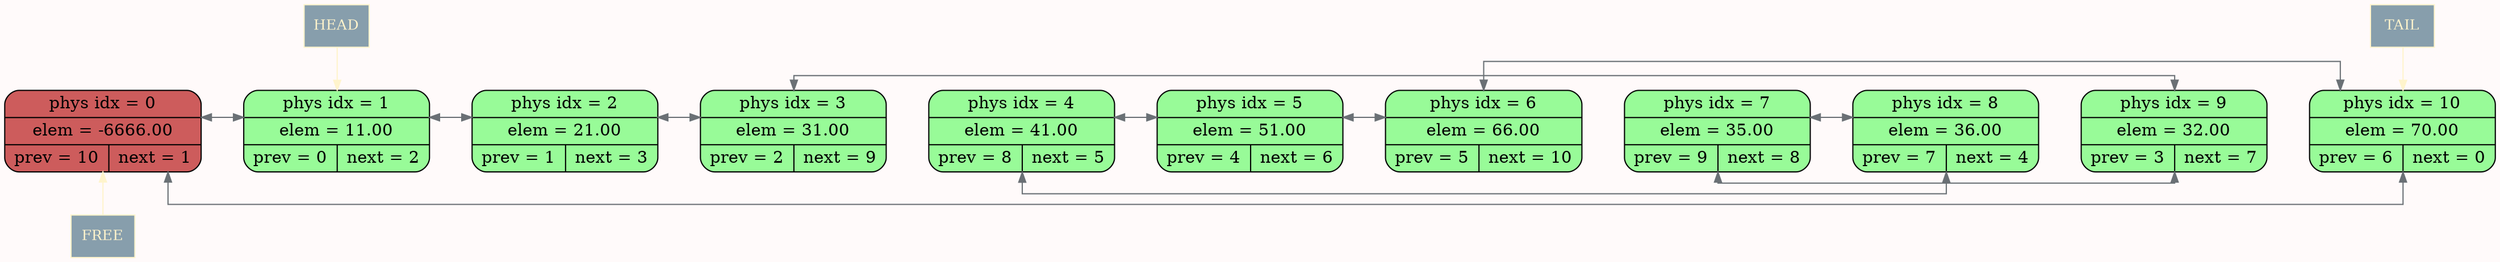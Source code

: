 digraph G{
 rankdir=LR;
 splines=ortho;
 graph [bgcolor="#FFFAFA", nodesep = 0.5];
subgraph system {
 0[shape="Mrecord", style="filled", fillcolor="#CD5C5C", color = "#000000", penwidth=1.0, label="phys idx = 0 | elem = -6666.00 | {prev = 10 | next = 1}"];
 1[shape="Mrecord", style="filled", fillcolor="#98FB98", color = "#000000", penwidth=1.0, label="phys idx = 1 | elem = 11.00 | {prev = 0 | next = 2}"];
 2[shape="Mrecord", style="filled", fillcolor="#98FB98", color = "#000000", penwidth=1.0, label="phys idx = 2 | elem = 21.00 | {prev = 1 | next = 3}"];
 3[shape="Mrecord", style="filled", fillcolor="#98FB98", color = "#000000", penwidth=1.0, label="phys idx = 3 | elem = 31.00 | {prev = 2 | next = 9}"];
 4[shape="Mrecord", style="filled", fillcolor="#98FB98", color = "#000000", penwidth=1.0, label="phys idx = 4 | elem = 41.00 | {prev = 8 | next = 5}"];
 5[shape="Mrecord", style="filled", fillcolor="#98FB98", color = "#000000", penwidth=1.0, label="phys idx = 5 | elem = 51.00 | {prev = 4 | next = 6}"];
 6[shape="Mrecord", style="filled", fillcolor="#98FB98", color = "#000000", penwidth=1.0, label="phys idx = 6 | elem = 66.00 | {prev = 5 | next = 10}"];
 7[shape="Mrecord", style="filled", fillcolor="#98FB98", color = "#000000", penwidth=1.0, label="phys idx = 7 | elem = 35.00 | {prev = 9 | next = 8}"];
 8[shape="Mrecord", style="filled", fillcolor="#98FB98", color = "#000000", penwidth=1.0, label="phys idx = 8 | elem = 36.00 | {prev = 7 | next = 4}"];
 9[shape="Mrecord", style="filled", fillcolor="#98FB98", color = "#000000", penwidth=1.0, label="phys idx = 9 | elem = 32.00 | {prev = 3 | next = 7}"];
 10[shape="Mrecord", style="filled", fillcolor="#98FB98", color = "#000000", penwidth=1.0, label="phys idx = 10 | elem = 70.00 | {prev = 6 | next = 0}"];
 0 -> 1 [style="invis", weight=10000]
 1 -> 2 [style="invis", weight=10000]
 2 -> 3 [style="invis", weight=10000]
 3 -> 4 [style="invis", weight=10000]
 4 -> 5 [style="invis", weight=10000]
 5 -> 6 [style="invis", weight=10000]
 6 -> 7 [style="invis", weight=10000]
 7 -> 8 [style="invis", weight=10000]
 8 -> 9 [style="invis", weight=10000]
 9 -> 10 [style="invis", weight=10000]
 0 -> 1 [color = "#6A7075", penwidth = 1, arrowsize = 0.85, dir=both, weight=0]
 1 -> 2 [color = "#6A7075", penwidth = 1, arrowsize = 0.85, dir=both, weight=0]
 2 -> 3 [color = "#6A7075", penwidth = 1, arrowsize = 0.85, dir=both, weight=0]
 3 -> 9 [color = "#6A7075", penwidth = 1, arrowsize = 0.85, dir=both, weight=0]
 4 -> 5 [color = "#6A7075", penwidth = 1, arrowsize = 0.85, dir=both, weight=0]
 5 -> 6 [color = "#6A7075", penwidth = 1, arrowsize = 0.85, dir=both, weight=0]
 6 -> 10 [color = "#6A7075", penwidth = 1, arrowsize = 0.85, dir=both, weight=0]
 7 -> 8 [color = "#6A7075", penwidth = 1, arrowsize = 0.85, dir=both, weight=0]
 8 -> 4 [color = "#6A7075", penwidth = 1, arrowsize = 0.85, dir=both, weight=0]
 9 -> 7 [color = "#6A7075", penwidth = 1, arrowsize = 0.85, dir=both, weight=0]
 10 -> 0 [color = "#6A7075", penwidth = 1, arrowsize = 0.85, dir=both, weight=0]
}
subgraph gr1{
 head_label [shape=box, style="filled", fillcolor="#879eac", color="#FFF4CC", fontcolor="#FFF4CC", fontsize=12, label="HEAD"]
 tail_label [shape=box, style="filled", fillcolor="#879eac", color="#FFF4CC", fontcolor="#FFF4CC", fontsize=12, label="TAIL"]
 free_label [shape=box, style="filled", fillcolor="#879eac", color="#FFF4CC", fontcolor="#FFF4CC", fontsize=12, label="FREE"]
{rank=same; 1; head_label;}{rank=same; 10; tail_label;}{rank=same; 0; free_label;}head_label -> 1 [color="#FFF4CC", penwidth=1, arrowsize=0.85, style="solid", constraint=false, weight=0]
tail_label -> 10 [color="#FFF4CC", penwidth=1, arrowsize=0.85, style="solid", constraint=false, weight=0]
free_label -> 0 [color="#FFF4CC", penwidth=1, arrowsize=0.85, style="solid", constraint=false, weight=0]
}
}
